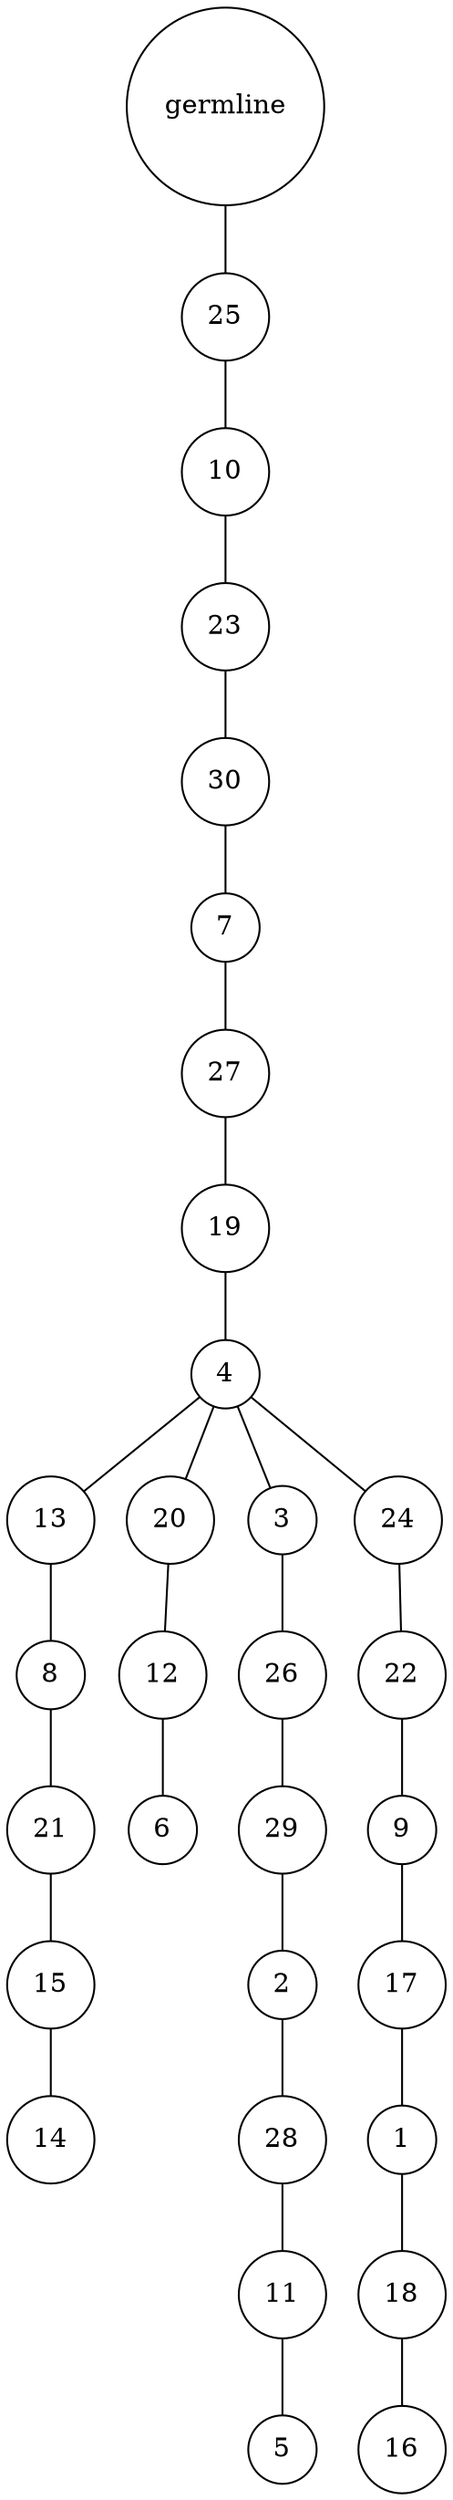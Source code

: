 graph {
	rankdir=UD;
	splines=line;
	node [shape=circle]
	"0x7fcb8cf5c400" [label="germline"];
	"0x7fcb8cf5c430" [label="25"];
	"0x7fcb8cf5c400" -- "0x7fcb8cf5c430" ;
	"0x7fcb8cf5c460" [label="10"];
	"0x7fcb8cf5c430" -- "0x7fcb8cf5c460" ;
	"0x7fcb8cf5c490" [label="23"];
	"0x7fcb8cf5c460" -- "0x7fcb8cf5c490" ;
	"0x7fcb8cf5c4c0" [label="30"];
	"0x7fcb8cf5c490" -- "0x7fcb8cf5c4c0" ;
	"0x7fcb8cf5c4f0" [label="7"];
	"0x7fcb8cf5c4c0" -- "0x7fcb8cf5c4f0" ;
	"0x7fcb8cf5c520" [label="27"];
	"0x7fcb8cf5c4f0" -- "0x7fcb8cf5c520" ;
	"0x7fcb8cf5c550" [label="19"];
	"0x7fcb8cf5c520" -- "0x7fcb8cf5c550" ;
	"0x7fcb8cf5c580" [label="4"];
	"0x7fcb8cf5c550" -- "0x7fcb8cf5c580" ;
	"0x7fcb8cf5c5b0" [label="13"];
	"0x7fcb8cf5c580" -- "0x7fcb8cf5c5b0" ;
	"0x7fcb8cf5c5e0" [label="8"];
	"0x7fcb8cf5c5b0" -- "0x7fcb8cf5c5e0" ;
	"0x7fcb8cf5c610" [label="21"];
	"0x7fcb8cf5c5e0" -- "0x7fcb8cf5c610" ;
	"0x7fcb8cf5c640" [label="15"];
	"0x7fcb8cf5c610" -- "0x7fcb8cf5c640" ;
	"0x7fcb8cf5c670" [label="14"];
	"0x7fcb8cf5c640" -- "0x7fcb8cf5c670" ;
	"0x7fcb8cf5c6a0" [label="20"];
	"0x7fcb8cf5c580" -- "0x7fcb8cf5c6a0" ;
	"0x7fcb8cf5c6d0" [label="12"];
	"0x7fcb8cf5c6a0" -- "0x7fcb8cf5c6d0" ;
	"0x7fcb8cf5c700" [label="6"];
	"0x7fcb8cf5c6d0" -- "0x7fcb8cf5c700" ;
	"0x7fcb8cf5c730" [label="3"];
	"0x7fcb8cf5c580" -- "0x7fcb8cf5c730" ;
	"0x7fcb8cf5c760" [label="26"];
	"0x7fcb8cf5c730" -- "0x7fcb8cf5c760" ;
	"0x7fcb8cf5c790" [label="29"];
	"0x7fcb8cf5c760" -- "0x7fcb8cf5c790" ;
	"0x7fcb8cf5c7c0" [label="2"];
	"0x7fcb8cf5c790" -- "0x7fcb8cf5c7c0" ;
	"0x7fcb8cf5c7f0" [label="28"];
	"0x7fcb8cf5c7c0" -- "0x7fcb8cf5c7f0" ;
	"0x7fcb8cf5c820" [label="11"];
	"0x7fcb8cf5c7f0" -- "0x7fcb8cf5c820" ;
	"0x7fcb8cf5c850" [label="5"];
	"0x7fcb8cf5c820" -- "0x7fcb8cf5c850" ;
	"0x7fcb8cf5c880" [label="24"];
	"0x7fcb8cf5c580" -- "0x7fcb8cf5c880" ;
	"0x7fcb8cf5c8b0" [label="22"];
	"0x7fcb8cf5c880" -- "0x7fcb8cf5c8b0" ;
	"0x7fcb8cf5c8e0" [label="9"];
	"0x7fcb8cf5c8b0" -- "0x7fcb8cf5c8e0" ;
	"0x7fcb8cf5c910" [label="17"];
	"0x7fcb8cf5c8e0" -- "0x7fcb8cf5c910" ;
	"0x7fcb8cf5c940" [label="1"];
	"0x7fcb8cf5c910" -- "0x7fcb8cf5c940" ;
	"0x7fcb8cf5c970" [label="18"];
	"0x7fcb8cf5c940" -- "0x7fcb8cf5c970" ;
	"0x7fcb8cf5c9a0" [label="16"];
	"0x7fcb8cf5c970" -- "0x7fcb8cf5c9a0" ;
}
